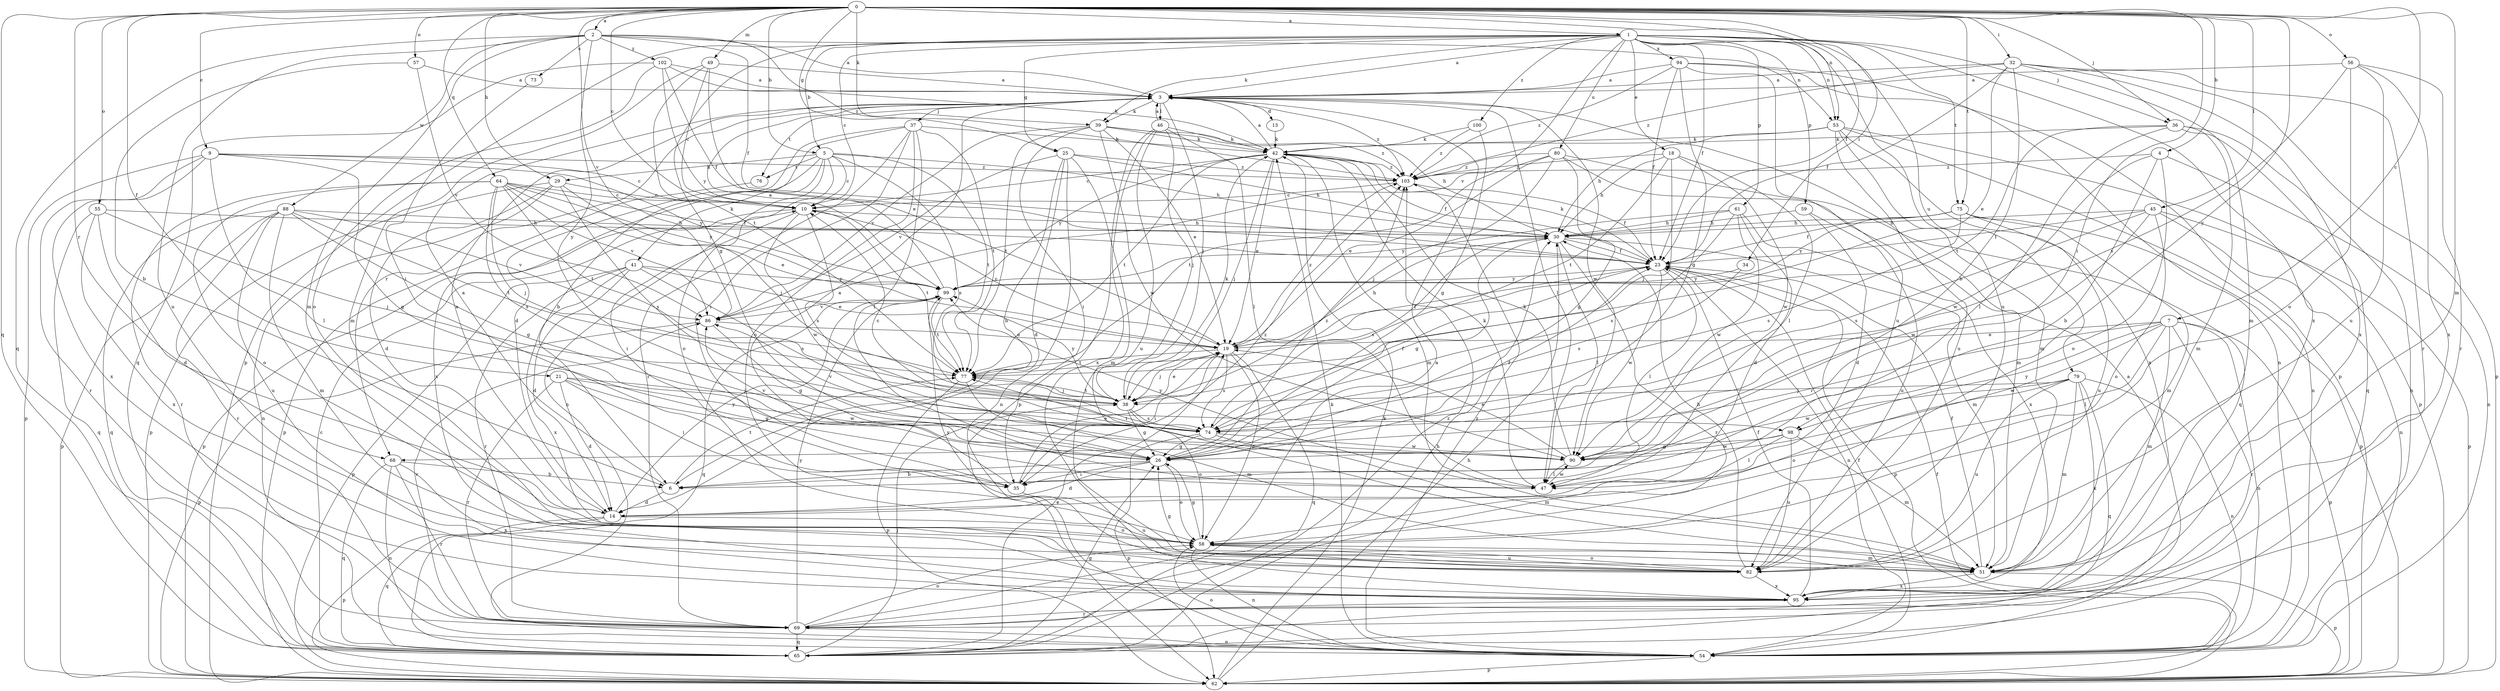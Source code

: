strict digraph  {
0;
1;
2;
3;
4;
5;
6;
7;
9;
10;
13;
14;
18;
19;
21;
23;
25;
26;
29;
30;
32;
34;
35;
36;
37;
38;
39;
41;
42;
45;
46;
47;
49;
51;
53;
54;
55;
56;
57;
58;
59;
61;
62;
64;
65;
68;
69;
73;
74;
75;
76;
77;
79;
80;
82;
86;
88;
90;
94;
95;
98;
99;
100;
102;
103;
0 -> 1  [label=a];
0 -> 2  [label=a];
0 -> 4  [label=b];
0 -> 5  [label=b];
0 -> 7  [label=c];
0 -> 9  [label=c];
0 -> 10  [label=c];
0 -> 21  [label=f];
0 -> 23  [label=f];
0 -> 25  [label=g];
0 -> 29  [label=h];
0 -> 32  [label=i];
0 -> 34  [label=i];
0 -> 35  [label=i];
0 -> 36  [label=j];
0 -> 39  [label=k];
0 -> 45  [label=l];
0 -> 49  [label=m];
0 -> 51  [label=m];
0 -> 53  [label=n];
0 -> 55  [label=o];
0 -> 56  [label=o];
0 -> 57  [label=o];
0 -> 64  [label=q];
0 -> 65  [label=q];
0 -> 68  [label=r];
0 -> 75  [label=t];
0 -> 86  [label=v];
0 -> 98  [label=y];
1 -> 3  [label=a];
1 -> 5  [label=b];
1 -> 10  [label=c];
1 -> 18  [label=e];
1 -> 23  [label=f];
1 -> 25  [label=g];
1 -> 26  [label=g];
1 -> 36  [label=j];
1 -> 39  [label=k];
1 -> 53  [label=n];
1 -> 59  [label=p];
1 -> 61  [label=p];
1 -> 62  [label=p];
1 -> 75  [label=t];
1 -> 79  [label=u];
1 -> 80  [label=u];
1 -> 82  [label=u];
1 -> 86  [label=v];
1 -> 94  [label=x];
1 -> 95  [label=x];
1 -> 100  [label=z];
2 -> 3  [label=a];
2 -> 23  [label=f];
2 -> 51  [label=m];
2 -> 53  [label=n];
2 -> 65  [label=q];
2 -> 73  [label=s];
2 -> 82  [label=u];
2 -> 88  [label=w];
2 -> 98  [label=y];
2 -> 102  [label=z];
2 -> 103  [label=z];
3 -> 13  [label=d];
3 -> 37  [label=j];
3 -> 38  [label=j];
3 -> 39  [label=k];
3 -> 46  [label=l];
3 -> 47  [label=l];
3 -> 68  [label=r];
3 -> 76  [label=t];
3 -> 90  [label=w];
3 -> 103  [label=z];
4 -> 6  [label=b];
4 -> 54  [label=n];
4 -> 58  [label=o];
4 -> 90  [label=w];
4 -> 103  [label=z];
5 -> 10  [label=c];
5 -> 29  [label=h];
5 -> 30  [label=h];
5 -> 41  [label=k];
5 -> 54  [label=n];
5 -> 58  [label=o];
5 -> 74  [label=s];
5 -> 76  [label=t];
5 -> 77  [label=t];
5 -> 95  [label=x];
6 -> 3  [label=a];
6 -> 14  [label=d];
6 -> 77  [label=t];
7 -> 19  [label=e];
7 -> 47  [label=l];
7 -> 51  [label=m];
7 -> 54  [label=n];
7 -> 62  [label=p];
7 -> 68  [label=r];
7 -> 69  [label=r];
7 -> 90  [label=w];
7 -> 98  [label=y];
9 -> 10  [label=c];
9 -> 26  [label=g];
9 -> 47  [label=l];
9 -> 62  [label=p];
9 -> 69  [label=r];
9 -> 95  [label=x];
9 -> 99  [label=y];
9 -> 103  [label=z];
10 -> 30  [label=h];
10 -> 35  [label=i];
10 -> 62  [label=p];
10 -> 74  [label=s];
10 -> 77  [label=t];
10 -> 90  [label=w];
13 -> 42  [label=k];
14 -> 3  [label=a];
14 -> 58  [label=o];
14 -> 62  [label=p];
14 -> 65  [label=q];
14 -> 99  [label=y];
18 -> 30  [label=h];
18 -> 38  [label=j];
18 -> 47  [label=l];
18 -> 77  [label=t];
18 -> 90  [label=w];
18 -> 103  [label=z];
19 -> 10  [label=c];
19 -> 23  [label=f];
19 -> 30  [label=h];
19 -> 35  [label=i];
19 -> 38  [label=j];
19 -> 58  [label=o];
19 -> 65  [label=q];
19 -> 74  [label=s];
19 -> 77  [label=t];
19 -> 103  [label=z];
21 -> 14  [label=d];
21 -> 26  [label=g];
21 -> 35  [label=i];
21 -> 38  [label=j];
21 -> 69  [label=r];
21 -> 90  [label=w];
23 -> 42  [label=k];
23 -> 47  [label=l];
23 -> 54  [label=n];
23 -> 62  [label=p];
23 -> 90  [label=w];
23 -> 99  [label=y];
25 -> 6  [label=b];
25 -> 14  [label=d];
25 -> 30  [label=h];
25 -> 51  [label=m];
25 -> 54  [label=n];
25 -> 86  [label=v];
25 -> 103  [label=z];
26 -> 6  [label=b];
26 -> 14  [label=d];
26 -> 23  [label=f];
26 -> 35  [label=i];
26 -> 58  [label=o];
26 -> 86  [label=v];
26 -> 103  [label=z];
29 -> 10  [label=c];
29 -> 14  [label=d];
29 -> 38  [label=j];
29 -> 54  [label=n];
29 -> 62  [label=p];
29 -> 74  [label=s];
30 -> 23  [label=f];
30 -> 26  [label=g];
30 -> 47  [label=l];
30 -> 51  [label=m];
30 -> 69  [label=r];
30 -> 74  [label=s];
32 -> 3  [label=a];
32 -> 6  [label=b];
32 -> 19  [label=e];
32 -> 23  [label=f];
32 -> 51  [label=m];
32 -> 62  [label=p];
32 -> 69  [label=r];
32 -> 95  [label=x];
32 -> 103  [label=z];
34 -> 74  [label=s];
34 -> 99  [label=y];
35 -> 3  [label=a];
35 -> 19  [label=e];
35 -> 82  [label=u];
35 -> 103  [label=z];
36 -> 42  [label=k];
36 -> 47  [label=l];
36 -> 51  [label=m];
36 -> 54  [label=n];
36 -> 65  [label=q];
36 -> 77  [label=t];
37 -> 6  [label=b];
37 -> 14  [label=d];
37 -> 35  [label=i];
37 -> 42  [label=k];
37 -> 47  [label=l];
37 -> 58  [label=o];
37 -> 69  [label=r];
37 -> 77  [label=t];
38 -> 19  [label=e];
38 -> 26  [label=g];
38 -> 42  [label=k];
38 -> 58  [label=o];
38 -> 74  [label=s];
38 -> 77  [label=t];
38 -> 99  [label=y];
39 -> 19  [label=e];
39 -> 30  [label=h];
39 -> 35  [label=i];
39 -> 42  [label=k];
39 -> 77  [label=t];
39 -> 86  [label=v];
39 -> 90  [label=w];
39 -> 103  [label=z];
41 -> 14  [label=d];
41 -> 19  [label=e];
41 -> 62  [label=p];
41 -> 69  [label=r];
41 -> 74  [label=s];
41 -> 95  [label=x];
41 -> 99  [label=y];
42 -> 3  [label=a];
42 -> 10  [label=c];
42 -> 19  [label=e];
42 -> 23  [label=f];
42 -> 38  [label=j];
42 -> 51  [label=m];
42 -> 77  [label=t];
42 -> 99  [label=y];
42 -> 103  [label=z];
45 -> 23  [label=f];
45 -> 30  [label=h];
45 -> 54  [label=n];
45 -> 58  [label=o];
45 -> 62  [label=p];
45 -> 74  [label=s];
45 -> 90  [label=w];
46 -> 3  [label=a];
46 -> 38  [label=j];
46 -> 42  [label=k];
46 -> 47  [label=l];
46 -> 62  [label=p];
46 -> 82  [label=u];
46 -> 95  [label=x];
47 -> 42  [label=k];
47 -> 90  [label=w];
47 -> 99  [label=y];
49 -> 3  [label=a];
49 -> 10  [label=c];
49 -> 19  [label=e];
49 -> 51  [label=m];
49 -> 77  [label=t];
51 -> 23  [label=f];
51 -> 62  [label=p];
51 -> 95  [label=x];
53 -> 30  [label=h];
53 -> 42  [label=k];
53 -> 51  [label=m];
53 -> 54  [label=n];
53 -> 62  [label=p];
53 -> 82  [label=u];
53 -> 95  [label=x];
54 -> 3  [label=a];
54 -> 23  [label=f];
54 -> 42  [label=k];
54 -> 58  [label=o];
54 -> 62  [label=p];
54 -> 103  [label=z];
55 -> 14  [label=d];
55 -> 30  [label=h];
55 -> 38  [label=j];
55 -> 65  [label=q];
55 -> 95  [label=x];
56 -> 3  [label=a];
56 -> 58  [label=o];
56 -> 69  [label=r];
56 -> 74  [label=s];
56 -> 82  [label=u];
56 -> 95  [label=x];
57 -> 3  [label=a];
57 -> 6  [label=b];
57 -> 86  [label=v];
58 -> 26  [label=g];
58 -> 51  [label=m];
58 -> 54  [label=n];
58 -> 82  [label=u];
59 -> 14  [label=d];
59 -> 30  [label=h];
59 -> 82  [label=u];
61 -> 14  [label=d];
61 -> 30  [label=h];
61 -> 74  [label=s];
61 -> 90  [label=w];
61 -> 95  [label=x];
61 -> 99  [label=y];
62 -> 23  [label=f];
62 -> 30  [label=h];
62 -> 42  [label=k];
64 -> 10  [label=c];
64 -> 19  [label=e];
64 -> 23  [label=f];
64 -> 38  [label=j];
64 -> 58  [label=o];
64 -> 69  [label=r];
64 -> 74  [label=s];
64 -> 77  [label=t];
64 -> 86  [label=v];
64 -> 99  [label=y];
65 -> 10  [label=c];
65 -> 19  [label=e];
65 -> 26  [label=g];
65 -> 30  [label=h];
65 -> 38  [label=j];
65 -> 103  [label=z];
68 -> 6  [label=b];
68 -> 54  [label=n];
68 -> 65  [label=q];
68 -> 69  [label=r];
68 -> 95  [label=x];
69 -> 3  [label=a];
69 -> 54  [label=n];
69 -> 58  [label=o];
69 -> 65  [label=q];
69 -> 86  [label=v];
69 -> 99  [label=y];
73 -> 35  [label=i];
74 -> 10  [label=c];
74 -> 23  [label=f];
74 -> 26  [label=g];
74 -> 51  [label=m];
74 -> 62  [label=p];
74 -> 86  [label=v];
74 -> 90  [label=w];
75 -> 23  [label=f];
75 -> 30  [label=h];
75 -> 51  [label=m];
75 -> 62  [label=p];
75 -> 74  [label=s];
75 -> 82  [label=u];
75 -> 99  [label=y];
76 -> 62  [label=p];
77 -> 38  [label=j];
77 -> 51  [label=m];
77 -> 62  [label=p];
79 -> 38  [label=j];
79 -> 51  [label=m];
79 -> 54  [label=n];
79 -> 58  [label=o];
79 -> 65  [label=q];
79 -> 82  [label=u];
79 -> 90  [label=w];
79 -> 95  [label=x];
80 -> 19  [label=e];
80 -> 26  [label=g];
80 -> 38  [label=j];
80 -> 51  [label=m];
80 -> 65  [label=q];
80 -> 77  [label=t];
80 -> 103  [label=z];
82 -> 26  [label=g];
82 -> 30  [label=h];
82 -> 58  [label=o];
82 -> 95  [label=x];
82 -> 99  [label=y];
86 -> 19  [label=e];
86 -> 26  [label=g];
86 -> 62  [label=p];
88 -> 26  [label=g];
88 -> 30  [label=h];
88 -> 51  [label=m];
88 -> 62  [label=p];
88 -> 65  [label=q];
88 -> 69  [label=r];
88 -> 77  [label=t];
88 -> 82  [label=u];
88 -> 86  [label=v];
90 -> 19  [label=e];
90 -> 42  [label=k];
90 -> 47  [label=l];
90 -> 77  [label=t];
94 -> 3  [label=a];
94 -> 23  [label=f];
94 -> 26  [label=g];
94 -> 54  [label=n];
94 -> 62  [label=p];
94 -> 82  [label=u];
94 -> 103  [label=z];
95 -> 23  [label=f];
95 -> 69  [label=r];
98 -> 26  [label=g];
98 -> 47  [label=l];
98 -> 51  [label=m];
98 -> 82  [label=u];
98 -> 90  [label=w];
99 -> 3  [label=a];
99 -> 65  [label=q];
99 -> 77  [label=t];
99 -> 86  [label=v];
100 -> 26  [label=g];
100 -> 42  [label=k];
100 -> 103  [label=z];
102 -> 3  [label=a];
102 -> 23  [label=f];
102 -> 42  [label=k];
102 -> 58  [label=o];
102 -> 65  [label=q];
102 -> 99  [label=y];
103 -> 10  [label=c];
103 -> 23  [label=f];
}
